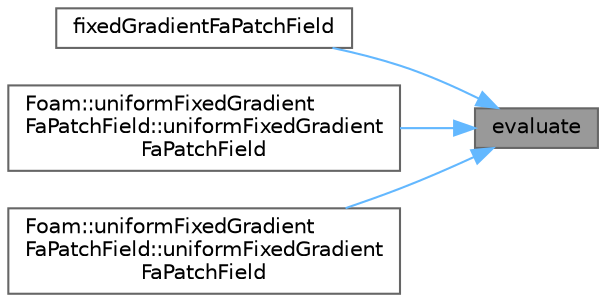 digraph "evaluate"
{
 // LATEX_PDF_SIZE
  bgcolor="transparent";
  edge [fontname=Helvetica,fontsize=10,labelfontname=Helvetica,labelfontsize=10];
  node [fontname=Helvetica,fontsize=10,shape=box,height=0.2,width=0.4];
  rankdir="RL";
  Node1 [id="Node000001",label="evaluate",height=0.2,width=0.4,color="gray40", fillcolor="grey60", style="filled", fontcolor="black",tooltip=" "];
  Node1 -> Node2 [id="edge1_Node000001_Node000002",dir="back",color="steelblue1",style="solid",tooltip=" "];
  Node2 [id="Node000002",label="fixedGradientFaPatchField",height=0.2,width=0.4,color="grey40", fillcolor="white", style="filled",URL="$classFoam_1_1fixedGradientFaPatchField.html#a066d3bb39c0f548178d59d5f2ba6ef59",tooltip=" "];
  Node1 -> Node3 [id="edge2_Node000001_Node000003",dir="back",color="steelblue1",style="solid",tooltip=" "];
  Node3 [id="Node000003",label="Foam::uniformFixedGradient\lFaPatchField::uniformFixedGradient\lFaPatchField",height=0.2,width=0.4,color="grey40", fillcolor="white", style="filled",URL="$classFoam_1_1uniformFixedGradientFaPatchField.html#a65d5bee7b2651355f313069ddc785b71",tooltip=" "];
  Node1 -> Node4 [id="edge3_Node000001_Node000004",dir="back",color="steelblue1",style="solid",tooltip=" "];
  Node4 [id="Node000004",label="Foam::uniformFixedGradient\lFaPatchField::uniformFixedGradient\lFaPatchField",height=0.2,width=0.4,color="grey40", fillcolor="white", style="filled",URL="$classFoam_1_1uniformFixedGradientFaPatchField.html#a59704e10983191d43e3e3b8b7a5f3273",tooltip=" "];
}
